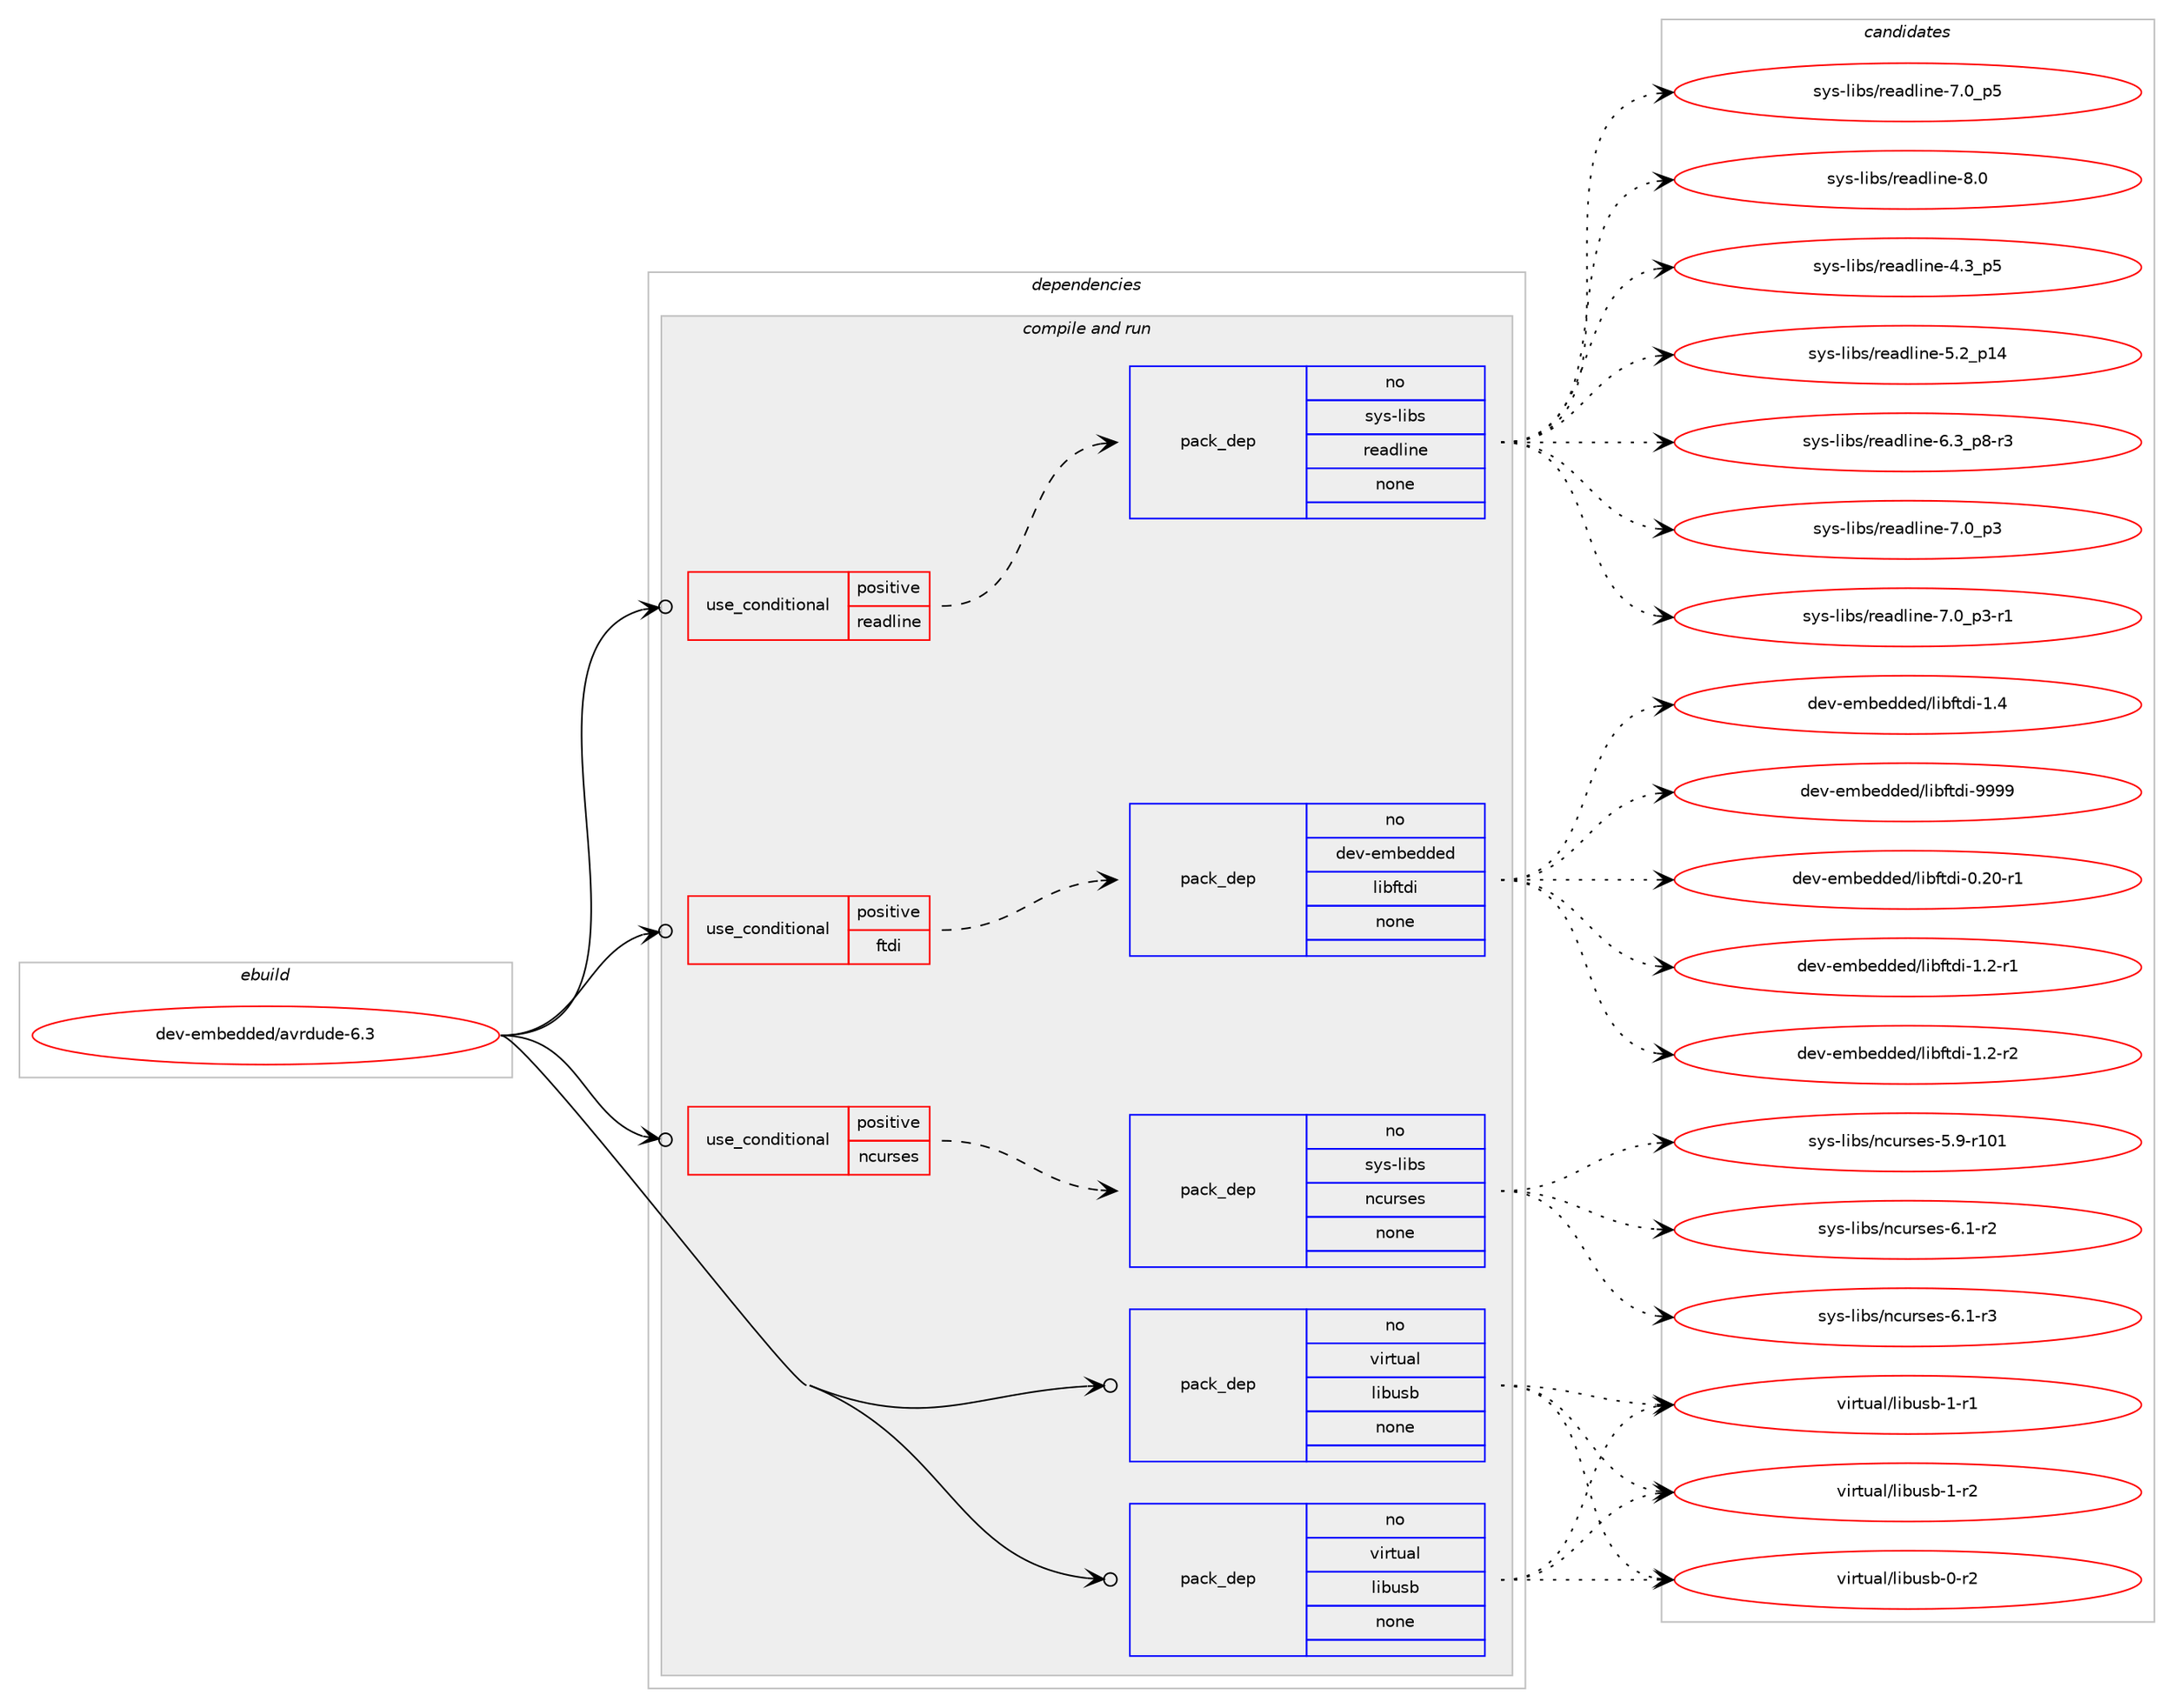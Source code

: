 digraph prolog {

# *************
# Graph options
# *************

newrank=true;
concentrate=true;
compound=true;
graph [rankdir=LR,fontname=Helvetica,fontsize=10,ranksep=1.5];#, ranksep=2.5, nodesep=0.2];
edge  [arrowhead=vee];
node  [fontname=Helvetica,fontsize=10];

# **********
# The ebuild
# **********

subgraph cluster_leftcol {
color=gray;
rank=same;
label=<<i>ebuild</i>>;
id [label="dev-embedded/avrdude-6.3", color=red, width=4, href="../dev-embedded/avrdude-6.3.svg"];
}

# ****************
# The dependencies
# ****************

subgraph cluster_midcol {
color=gray;
label=<<i>dependencies</i>>;
subgraph cluster_compile {
fillcolor="#eeeeee";
style=filled;
label=<<i>compile</i>>;
}
subgraph cluster_compileandrun {
fillcolor="#eeeeee";
style=filled;
label=<<i>compile and run</i>>;
subgraph cond358133 {
dependency1323398 [label=<<TABLE BORDER="0" CELLBORDER="1" CELLSPACING="0" CELLPADDING="4"><TR><TD ROWSPAN="3" CELLPADDING="10">use_conditional</TD></TR><TR><TD>positive</TD></TR><TR><TD>ftdi</TD></TR></TABLE>>, shape=none, color=red];
subgraph pack944261 {
dependency1323399 [label=<<TABLE BORDER="0" CELLBORDER="1" CELLSPACING="0" CELLPADDING="4" WIDTH="220"><TR><TD ROWSPAN="6" CELLPADDING="30">pack_dep</TD></TR><TR><TD WIDTH="110">no</TD></TR><TR><TD>dev-embedded</TD></TR><TR><TD>libftdi</TD></TR><TR><TD>none</TD></TR><TR><TD></TD></TR></TABLE>>, shape=none, color=blue];
}
dependency1323398:e -> dependency1323399:w [weight=20,style="dashed",arrowhead="vee"];
}
id:e -> dependency1323398:w [weight=20,style="solid",arrowhead="odotvee"];
subgraph cond358134 {
dependency1323400 [label=<<TABLE BORDER="0" CELLBORDER="1" CELLSPACING="0" CELLPADDING="4"><TR><TD ROWSPAN="3" CELLPADDING="10">use_conditional</TD></TR><TR><TD>positive</TD></TR><TR><TD>ncurses</TD></TR></TABLE>>, shape=none, color=red];
subgraph pack944262 {
dependency1323401 [label=<<TABLE BORDER="0" CELLBORDER="1" CELLSPACING="0" CELLPADDING="4" WIDTH="220"><TR><TD ROWSPAN="6" CELLPADDING="30">pack_dep</TD></TR><TR><TD WIDTH="110">no</TD></TR><TR><TD>sys-libs</TD></TR><TR><TD>ncurses</TD></TR><TR><TD>none</TD></TR><TR><TD></TD></TR></TABLE>>, shape=none, color=blue];
}
dependency1323400:e -> dependency1323401:w [weight=20,style="dashed",arrowhead="vee"];
}
id:e -> dependency1323400:w [weight=20,style="solid",arrowhead="odotvee"];
subgraph cond358135 {
dependency1323402 [label=<<TABLE BORDER="0" CELLBORDER="1" CELLSPACING="0" CELLPADDING="4"><TR><TD ROWSPAN="3" CELLPADDING="10">use_conditional</TD></TR><TR><TD>positive</TD></TR><TR><TD>readline</TD></TR></TABLE>>, shape=none, color=red];
subgraph pack944263 {
dependency1323403 [label=<<TABLE BORDER="0" CELLBORDER="1" CELLSPACING="0" CELLPADDING="4" WIDTH="220"><TR><TD ROWSPAN="6" CELLPADDING="30">pack_dep</TD></TR><TR><TD WIDTH="110">no</TD></TR><TR><TD>sys-libs</TD></TR><TR><TD>readline</TD></TR><TR><TD>none</TD></TR><TR><TD></TD></TR></TABLE>>, shape=none, color=blue];
}
dependency1323402:e -> dependency1323403:w [weight=20,style="dashed",arrowhead="vee"];
}
id:e -> dependency1323402:w [weight=20,style="solid",arrowhead="odotvee"];
subgraph pack944264 {
dependency1323404 [label=<<TABLE BORDER="0" CELLBORDER="1" CELLSPACING="0" CELLPADDING="4" WIDTH="220"><TR><TD ROWSPAN="6" CELLPADDING="30">pack_dep</TD></TR><TR><TD WIDTH="110">no</TD></TR><TR><TD>virtual</TD></TR><TR><TD>libusb</TD></TR><TR><TD>none</TD></TR><TR><TD></TD></TR></TABLE>>, shape=none, color=blue];
}
id:e -> dependency1323404:w [weight=20,style="solid",arrowhead="odotvee"];
subgraph pack944265 {
dependency1323405 [label=<<TABLE BORDER="0" CELLBORDER="1" CELLSPACING="0" CELLPADDING="4" WIDTH="220"><TR><TD ROWSPAN="6" CELLPADDING="30">pack_dep</TD></TR><TR><TD WIDTH="110">no</TD></TR><TR><TD>virtual</TD></TR><TR><TD>libusb</TD></TR><TR><TD>none</TD></TR><TR><TD></TD></TR></TABLE>>, shape=none, color=blue];
}
id:e -> dependency1323405:w [weight=20,style="solid",arrowhead="odotvee"];
}
subgraph cluster_run {
fillcolor="#eeeeee";
style=filled;
label=<<i>run</i>>;
}
}

# **************
# The candidates
# **************

subgraph cluster_choices {
rank=same;
color=gray;
label=<<i>candidates</i>>;

subgraph choice944261 {
color=black;
nodesep=1;
choice1001011184510110998101100100101100471081059810211610010545484650484511449 [label="dev-embedded/libftdi-0.20-r1", color=red, width=4,href="../dev-embedded/libftdi-0.20-r1.svg"];
choice10010111845101109981011001001011004710810598102116100105454946504511449 [label="dev-embedded/libftdi-1.2-r1", color=red, width=4,href="../dev-embedded/libftdi-1.2-r1.svg"];
choice10010111845101109981011001001011004710810598102116100105454946504511450 [label="dev-embedded/libftdi-1.2-r2", color=red, width=4,href="../dev-embedded/libftdi-1.2-r2.svg"];
choice1001011184510110998101100100101100471081059810211610010545494652 [label="dev-embedded/libftdi-1.4", color=red, width=4,href="../dev-embedded/libftdi-1.4.svg"];
choice100101118451011099810110010010110047108105981021161001054557575757 [label="dev-embedded/libftdi-9999", color=red, width=4,href="../dev-embedded/libftdi-9999.svg"];
dependency1323399:e -> choice1001011184510110998101100100101100471081059810211610010545484650484511449:w [style=dotted,weight="100"];
dependency1323399:e -> choice10010111845101109981011001001011004710810598102116100105454946504511449:w [style=dotted,weight="100"];
dependency1323399:e -> choice10010111845101109981011001001011004710810598102116100105454946504511450:w [style=dotted,weight="100"];
dependency1323399:e -> choice1001011184510110998101100100101100471081059810211610010545494652:w [style=dotted,weight="100"];
dependency1323399:e -> choice100101118451011099810110010010110047108105981021161001054557575757:w [style=dotted,weight="100"];
}
subgraph choice944262 {
color=black;
nodesep=1;
choice115121115451081059811547110991171141151011154553465745114494849 [label="sys-libs/ncurses-5.9-r101", color=red, width=4,href="../sys-libs/ncurses-5.9-r101.svg"];
choice11512111545108105981154711099117114115101115455446494511450 [label="sys-libs/ncurses-6.1-r2", color=red, width=4,href="../sys-libs/ncurses-6.1-r2.svg"];
choice11512111545108105981154711099117114115101115455446494511451 [label="sys-libs/ncurses-6.1-r3", color=red, width=4,href="../sys-libs/ncurses-6.1-r3.svg"];
dependency1323401:e -> choice115121115451081059811547110991171141151011154553465745114494849:w [style=dotted,weight="100"];
dependency1323401:e -> choice11512111545108105981154711099117114115101115455446494511450:w [style=dotted,weight="100"];
dependency1323401:e -> choice11512111545108105981154711099117114115101115455446494511451:w [style=dotted,weight="100"];
}
subgraph choice944263 {
color=black;
nodesep=1;
choice11512111545108105981154711410197100108105110101455246519511253 [label="sys-libs/readline-4.3_p5", color=red, width=4,href="../sys-libs/readline-4.3_p5.svg"];
choice1151211154510810598115471141019710010810511010145534650951124952 [label="sys-libs/readline-5.2_p14", color=red, width=4,href="../sys-libs/readline-5.2_p14.svg"];
choice115121115451081059811547114101971001081051101014554465195112564511451 [label="sys-libs/readline-6.3_p8-r3", color=red, width=4,href="../sys-libs/readline-6.3_p8-r3.svg"];
choice11512111545108105981154711410197100108105110101455546489511251 [label="sys-libs/readline-7.0_p3", color=red, width=4,href="../sys-libs/readline-7.0_p3.svg"];
choice115121115451081059811547114101971001081051101014555464895112514511449 [label="sys-libs/readline-7.0_p3-r1", color=red, width=4,href="../sys-libs/readline-7.0_p3-r1.svg"];
choice11512111545108105981154711410197100108105110101455546489511253 [label="sys-libs/readline-7.0_p5", color=red, width=4,href="../sys-libs/readline-7.0_p5.svg"];
choice1151211154510810598115471141019710010810511010145564648 [label="sys-libs/readline-8.0", color=red, width=4,href="../sys-libs/readline-8.0.svg"];
dependency1323403:e -> choice11512111545108105981154711410197100108105110101455246519511253:w [style=dotted,weight="100"];
dependency1323403:e -> choice1151211154510810598115471141019710010810511010145534650951124952:w [style=dotted,weight="100"];
dependency1323403:e -> choice115121115451081059811547114101971001081051101014554465195112564511451:w [style=dotted,weight="100"];
dependency1323403:e -> choice11512111545108105981154711410197100108105110101455546489511251:w [style=dotted,weight="100"];
dependency1323403:e -> choice115121115451081059811547114101971001081051101014555464895112514511449:w [style=dotted,weight="100"];
dependency1323403:e -> choice11512111545108105981154711410197100108105110101455546489511253:w [style=dotted,weight="100"];
dependency1323403:e -> choice1151211154510810598115471141019710010810511010145564648:w [style=dotted,weight="100"];
}
subgraph choice944264 {
color=black;
nodesep=1;
choice1181051141161179710847108105981171159845484511450 [label="virtual/libusb-0-r2", color=red, width=4,href="../virtual/libusb-0-r2.svg"];
choice1181051141161179710847108105981171159845494511449 [label="virtual/libusb-1-r1", color=red, width=4,href="../virtual/libusb-1-r1.svg"];
choice1181051141161179710847108105981171159845494511450 [label="virtual/libusb-1-r2", color=red, width=4,href="../virtual/libusb-1-r2.svg"];
dependency1323404:e -> choice1181051141161179710847108105981171159845484511450:w [style=dotted,weight="100"];
dependency1323404:e -> choice1181051141161179710847108105981171159845494511449:w [style=dotted,weight="100"];
dependency1323404:e -> choice1181051141161179710847108105981171159845494511450:w [style=dotted,weight="100"];
}
subgraph choice944265 {
color=black;
nodesep=1;
choice1181051141161179710847108105981171159845484511450 [label="virtual/libusb-0-r2", color=red, width=4,href="../virtual/libusb-0-r2.svg"];
choice1181051141161179710847108105981171159845494511449 [label="virtual/libusb-1-r1", color=red, width=4,href="../virtual/libusb-1-r1.svg"];
choice1181051141161179710847108105981171159845494511450 [label="virtual/libusb-1-r2", color=red, width=4,href="../virtual/libusb-1-r2.svg"];
dependency1323405:e -> choice1181051141161179710847108105981171159845484511450:w [style=dotted,weight="100"];
dependency1323405:e -> choice1181051141161179710847108105981171159845494511449:w [style=dotted,weight="100"];
dependency1323405:e -> choice1181051141161179710847108105981171159845494511450:w [style=dotted,weight="100"];
}
}

}
